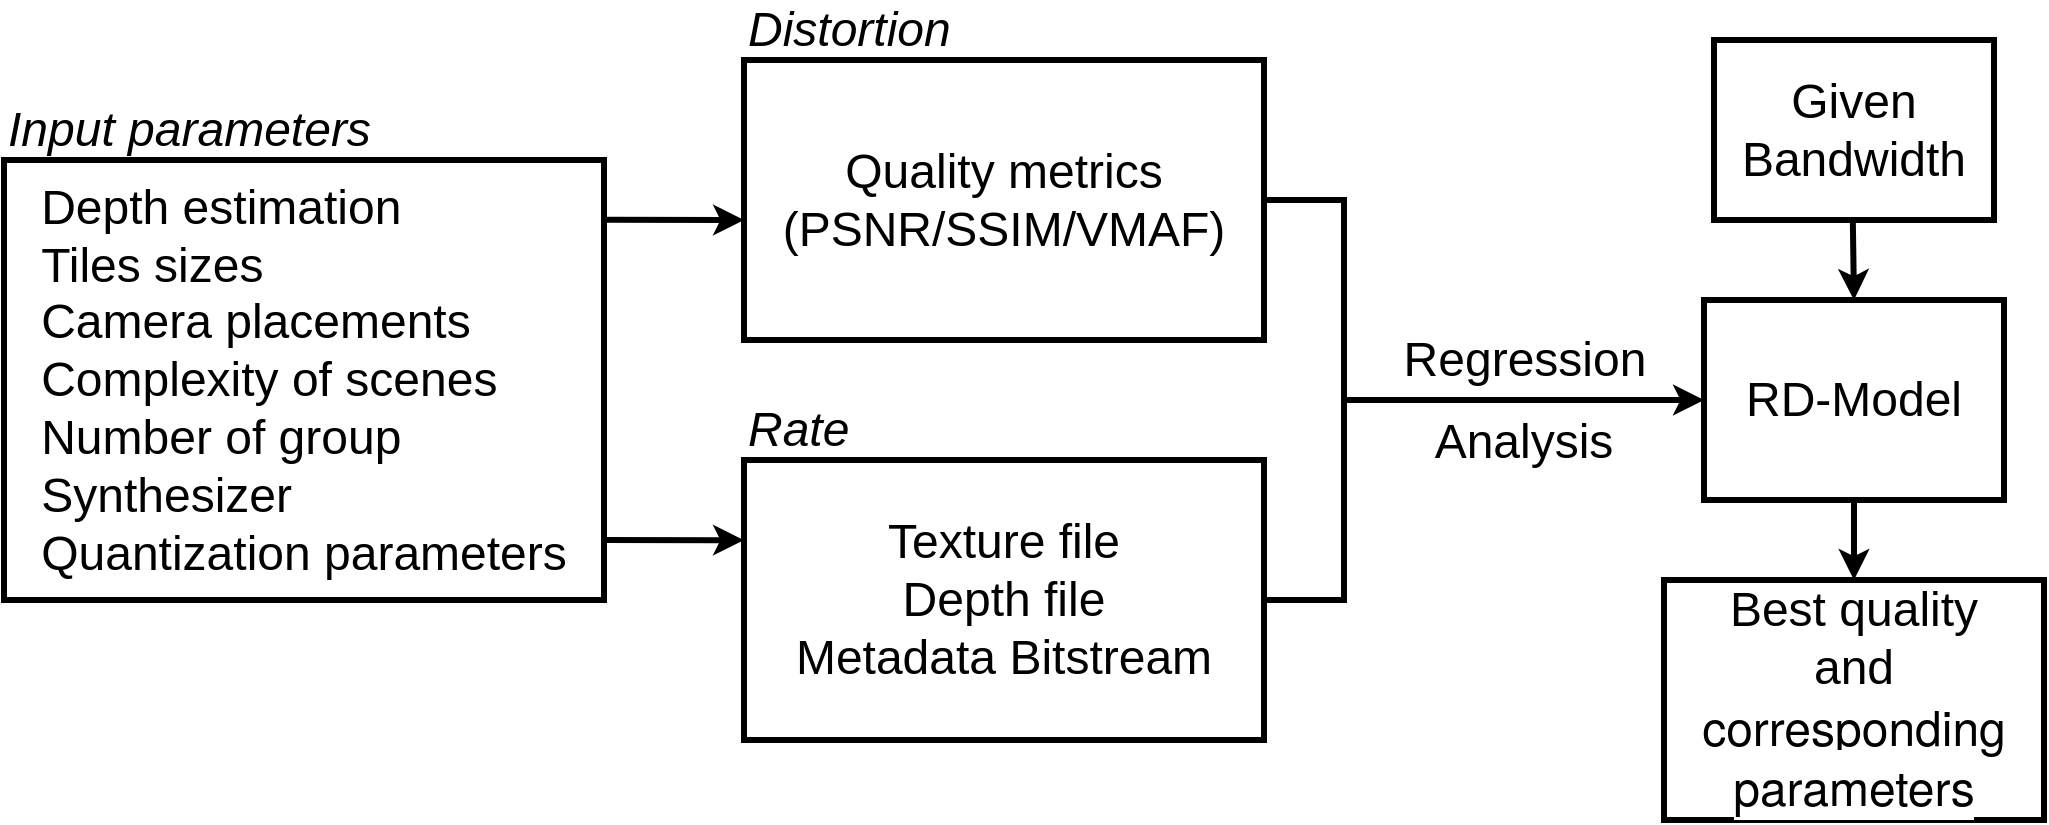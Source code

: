 <mxfile version="15.5.4" type="device"><diagram id="PG_Id_nA2BuyRzyQjzja" name="Page-1"><mxGraphModel dx="1673" dy="1038" grid="1" gridSize="10" guides="1" tooltips="1" connect="1" arrows="1" fold="1" page="1" pageScale="1" pageWidth="850" pageHeight="1100" math="0" shadow="0"><root><mxCell id="0"/><mxCell id="1" parent="0"/><mxCell id="uc8V481YWp68VaWcmUEB-1" value="&lt;div style=&quot;text-align: left&quot;&gt;&lt;span style=&quot;background-color: transparent ; font-family: &amp;#34;arial&amp;#34; ; font-size: 18pt&quot;&gt;Depth estimation&lt;/span&gt;&lt;/div&gt;&lt;span id=&quot;docs-internal-guid-452bb840-7fff-8635-ac06-9a41ef68c0b7&quot;&gt;&lt;div style=&quot;text-align: left&quot;&gt;&lt;span style=&quot;background-color: transparent ; font-family: &amp;#34;arial&amp;#34; ; font-size: 18pt&quot;&gt;Tiles sizes&lt;/span&gt;&lt;/div&gt;&lt;span style=&quot;background-color: transparent ; font-size: 18pt ; font-family: &amp;#34;arial&amp;#34;&quot;&gt;&lt;div style=&quot;text-align: left&quot;&gt;&lt;span style=&quot;background-color: transparent ; font-size: 18pt&quot;&gt;Camera placements&lt;/span&gt;&lt;/div&gt;&lt;/span&gt;&lt;span style=&quot;background-color: transparent ; font-size: 18pt ; font-family: &amp;#34;arial&amp;#34;&quot;&gt;&lt;div style=&quot;text-align: left&quot;&gt;&lt;span style=&quot;background-color: transparent ; font-size: 18pt&quot;&gt;Complexity of scenes&lt;/span&gt;&lt;/div&gt;&lt;/span&gt;&lt;span style=&quot;background-color: transparent ; font-size: 18pt ; font-family: &amp;#34;arial&amp;#34;&quot;&gt;&lt;div style=&quot;text-align: left&quot;&gt;&lt;span style=&quot;background-color: transparent ; font-size: 18pt&quot;&gt;Number of group&lt;/span&gt;&lt;/div&gt;&lt;/span&gt;&lt;span style=&quot;background-color: transparent ; font-size: 18pt ; font-family: &amp;#34;arial&amp;#34;&quot;&gt;&lt;div style=&quot;text-align: left&quot;&gt;&lt;span style=&quot;background-color: transparent ; font-size: 18pt&quot;&gt;Synthesizer&lt;/span&gt;&lt;/div&gt;&lt;/span&gt;&lt;span style=&quot;background-color: transparent ; font-size: 18pt ; font-family: &amp;#34;arial&amp;#34;&quot;&gt;&lt;div style=&quot;text-align: left&quot;&gt;&lt;span style=&quot;background-color: transparent ; font-size: 18pt&quot;&gt;Quantization parameters&lt;/span&gt;&lt;/div&gt;&lt;/span&gt;&lt;/span&gt;" style="rounded=0;whiteSpace=wrap;html=1;strokeWidth=3;" vertex="1" parent="1"><mxGeometry x="60" y="320" width="300" height="220" as="geometry"/></mxCell><mxCell id="uc8V481YWp68VaWcmUEB-2" value="&lt;font style=&quot;font-size: 24px&quot;&gt;Quality metrics&lt;br&gt;(PSNR/SSIM/VMAF)&lt;br&gt;&lt;/font&gt;" style="rounded=0;whiteSpace=wrap;html=1;strokeWidth=3;align=center;" vertex="1" parent="1"><mxGeometry x="430" y="270" width="260" height="140" as="geometry"/></mxCell><mxCell id="uc8V481YWp68VaWcmUEB-3" value="" style="endArrow=classic;html=1;rounded=0;fontSize=24;strokeWidth=3;exitX=1;exitY=0.136;exitDx=0;exitDy=0;exitPerimeter=0;" edge="1" parent="1" source="uc8V481YWp68VaWcmUEB-1"><mxGeometry width="50" height="50" relative="1" as="geometry"><mxPoint x="400" y="430" as="sourcePoint"/><mxPoint x="430" y="350" as="targetPoint"/></mxGeometry></mxCell><mxCell id="uc8V481YWp68VaWcmUEB-4" value="&lt;i&gt;Distortion&lt;/i&gt;" style="text;html=1;resizable=0;autosize=1;align=left;verticalAlign=middle;points=[];fillColor=none;strokeColor=none;rounded=0;fontSize=24;" vertex="1" parent="1"><mxGeometry x="430" y="240" width="120" height="30" as="geometry"/></mxCell><mxCell id="uc8V481YWp68VaWcmUEB-5" value="&lt;i&gt;Input parameters&lt;/i&gt;" style="text;html=1;resizable=0;autosize=1;align=left;verticalAlign=middle;points=[];fillColor=none;strokeColor=none;rounded=0;fontSize=24;" vertex="1" parent="1"><mxGeometry x="60" y="290" width="200" height="30" as="geometry"/></mxCell><mxCell id="uc8V481YWp68VaWcmUEB-6" value="Texture file&lt;br&gt;Depth file&lt;br&gt;Metadata Bitstream" style="rounded=0;whiteSpace=wrap;html=1;fontSize=24;strokeWidth=3;align=center;" vertex="1" parent="1"><mxGeometry x="430" y="470" width="260" height="140" as="geometry"/></mxCell><mxCell id="uc8V481YWp68VaWcmUEB-7" value="&lt;i&gt;Rate&lt;/i&gt;" style="text;html=1;align=left;verticalAlign=middle;resizable=0;points=[];autosize=1;strokeColor=none;fillColor=none;fontSize=24;" vertex="1" parent="1"><mxGeometry x="430" y="440" width="70" height="30" as="geometry"/></mxCell><mxCell id="uc8V481YWp68VaWcmUEB-8" value="" style="endArrow=classic;html=1;rounded=0;fontSize=24;strokeWidth=3;exitX=1;exitY=0.136;exitDx=0;exitDy=0;exitPerimeter=0;" edge="1" parent="1"><mxGeometry width="50" height="50" relative="1" as="geometry"><mxPoint x="360" y="510.0" as="sourcePoint"/><mxPoint x="430" y="510.08" as="targetPoint"/></mxGeometry></mxCell><mxCell id="uc8V481YWp68VaWcmUEB-9" value="RD-Model" style="rounded=0;whiteSpace=wrap;html=1;fontSize=24;strokeWidth=3;align=center;" vertex="1" parent="1"><mxGeometry x="910" y="390" width="150" height="100" as="geometry"/></mxCell><mxCell id="uc8V481YWp68VaWcmUEB-12" value="" style="endArrow=none;html=1;rounded=0;fontSize=24;strokeWidth=3;" edge="1" parent="1"><mxGeometry width="50" height="50" relative="1" as="geometry"><mxPoint x="730" y="440" as="sourcePoint"/><mxPoint x="690" y="540" as="targetPoint"/><Array as="points"><mxPoint x="730" y="540"/></Array></mxGeometry></mxCell><mxCell id="uc8V481YWp68VaWcmUEB-13" value="" style="endArrow=none;html=1;rounded=0;fontSize=24;strokeWidth=3;" edge="1" parent="1"><mxGeometry width="50" height="50" relative="1" as="geometry"><mxPoint x="730" y="440" as="sourcePoint"/><mxPoint x="690" y="340" as="targetPoint"/><Array as="points"><mxPoint x="730" y="340"/></Array></mxGeometry></mxCell><mxCell id="uc8V481YWp68VaWcmUEB-14" value="" style="endArrow=classic;html=1;rounded=0;fontSize=24;strokeWidth=3;entryX=0;entryY=0.5;entryDx=0;entryDy=0;" edge="1" parent="1" target="uc8V481YWp68VaWcmUEB-9"><mxGeometry width="50" height="50" relative="1" as="geometry"><mxPoint x="730" y="440" as="sourcePoint"/><mxPoint x="810" y="390" as="targetPoint"/></mxGeometry></mxCell><mxCell id="uc8V481YWp68VaWcmUEB-15" value="&lt;span style=&quot;background-color: rgb(255 , 255 , 255)&quot;&gt;Regression&lt;/span&gt;&lt;br&gt;" style="text;html=1;align=center;verticalAlign=middle;resizable=0;points=[];autosize=1;strokeColor=none;fillColor=none;fontSize=24;" vertex="1" parent="1"><mxGeometry x="750" y="405" width="140" height="30" as="geometry"/></mxCell><mxCell id="uc8V481YWp68VaWcmUEB-17" value="&lt;span style=&quot;color: rgb(0, 0, 0); font-family: helvetica; font-size: 24px; font-style: normal; font-weight: 400; letter-spacing: normal; text-indent: 0px; text-transform: none; word-spacing: 0px; background-color: rgb(255, 255, 255); display: inline; float: none;&quot;&gt;Analysis&lt;/span&gt;" style="text;whiteSpace=wrap;html=1;fontSize=24;align=center;" vertex="1" parent="1"><mxGeometry x="765" y="440" width="110" height="40" as="geometry"/></mxCell><mxCell id="uc8V481YWp68VaWcmUEB-21" value="" style="endArrow=classic;html=1;rounded=0;labelBackgroundColor=#FFFFFF;fontSize=24;strokeWidth=3;entryX=0.5;entryY=0;entryDx=0;entryDy=0;" edge="1" parent="1" target="uc8V481YWp68VaWcmUEB-9"><mxGeometry width="50" height="50" relative="1" as="geometry"><mxPoint x="984.41" y="350" as="sourcePoint"/><mxPoint x="984.41" y="290" as="targetPoint"/></mxGeometry></mxCell><mxCell id="uc8V481YWp68VaWcmUEB-22" value="Given Bandwidth" style="rounded=0;whiteSpace=wrap;html=1;fontSize=24;strokeWidth=3;fillColor=none;align=center;" vertex="1" parent="1"><mxGeometry x="915" y="260" width="140" height="90" as="geometry"/></mxCell><mxCell id="uc8V481YWp68VaWcmUEB-23" value="" style="endArrow=classic;html=1;rounded=0;labelBackgroundColor=#FFFFFF;fontSize=24;strokeWidth=3;exitX=0.5;exitY=1;exitDx=0;exitDy=0;" edge="1" parent="1" source="uc8V481YWp68VaWcmUEB-9"><mxGeometry width="50" height="50" relative="1" as="geometry"><mxPoint x="990" y="500" as="sourcePoint"/><mxPoint x="985" y="530" as="targetPoint"/></mxGeometry></mxCell><mxCell id="uc8V481YWp68VaWcmUEB-24" value="Best quality&lt;br&gt;and&lt;br&gt;&lt;span style=&quot;font-family: &amp;#34;helvetica neue&amp;#34; , &amp;#34;helvetica&amp;#34; , &amp;#34;arial&amp;#34; , &amp;#34;microsoft jhenghei&amp;#34; , &amp;#34;pingfang tc&amp;#34; , sans-serif ; text-align: left ; background-color: rgb(255 , 255 , 255)&quot;&gt;corresponding&lt;br&gt;parameters&lt;br&gt;&lt;/span&gt;" style="rounded=0;whiteSpace=wrap;html=1;fontSize=24;strokeWidth=3;fillColor=none;align=center;" vertex="1" parent="1"><mxGeometry x="890" y="530" width="190" height="120" as="geometry"/></mxCell></root></mxGraphModel></diagram></mxfile>